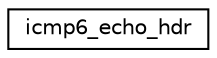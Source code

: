 digraph "Graphical Class Hierarchy"
{
 // LATEX_PDF_SIZE
  edge [fontname="Helvetica",fontsize="10",labelfontname="Helvetica",labelfontsize="10"];
  node [fontname="Helvetica",fontsize="10",shape=record];
  rankdir="LR";
  Node0 [label="icmp6_echo_hdr",height=0.2,width=0.4,color="black", fillcolor="white", style="filled",URL="$structicmp6__echo__hdr.html",tooltip=" "];
}
